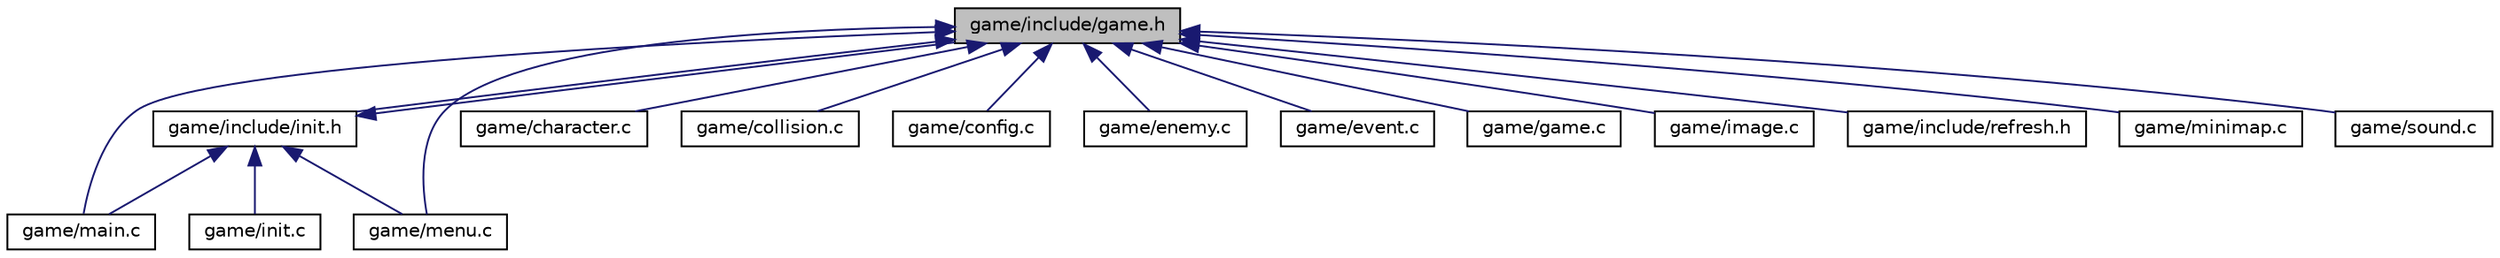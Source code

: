 digraph "game/include/game.h"
{
 // LATEX_PDF_SIZE
  edge [fontname="Helvetica",fontsize="10",labelfontname="Helvetica",labelfontsize="10"];
  node [fontname="Helvetica",fontsize="10",shape=record];
  Node1 [label="game/include/game.h",height=0.2,width=0.4,color="black", fillcolor="grey75", style="filled", fontcolor="black",tooltip="Game Management."];
  Node1 -> Node2 [dir="back",color="midnightblue",fontsize="10",style="solid",fontname="Helvetica"];
  Node2 [label="game/include/init.h",height=0.2,width=0.4,color="black", fillcolor="white", style="filled",URL="$d8/dc0/init_8h.html",tooltip="Initializing Initial Values."];
  Node2 -> Node1 [dir="back",color="midnightblue",fontsize="10",style="solid",fontname="Helvetica"];
  Node2 -> Node3 [dir="back",color="midnightblue",fontsize="10",style="solid",fontname="Helvetica"];
  Node3 [label="game/init.c",height=0.2,width=0.4,color="black", fillcolor="white", style="filled",URL="$d8/d60/init_8c.html",tooltip="Initializing Initial Values."];
  Node2 -> Node4 [dir="back",color="midnightblue",fontsize="10",style="solid",fontname="Helvetica"];
  Node4 [label="game/main.c",height=0.2,width=0.4,color="black", fillcolor="white", style="filled",URL="$d0/d29/main_8c.html",tooltip="Main File Project."];
  Node2 -> Node5 [dir="back",color="midnightblue",fontsize="10",style="solid",fontname="Helvetica"];
  Node5 [label="game/menu.c",height=0.2,width=0.4,color="black", fillcolor="white", style="filled",URL="$d2/d0a/menu_8c.html",tooltip="Menu Functions."];
  Node1 -> Node6 [dir="back",color="midnightblue",fontsize="10",style="solid",fontname="Helvetica"];
  Node6 [label="game/character.c",height=0.2,width=0.4,color="black", fillcolor="white", style="filled",URL="$db/d5b/character_8c.html",tooltip="Character Movement and Animation."];
  Node1 -> Node7 [dir="back",color="midnightblue",fontsize="10",style="solid",fontname="Helvetica"];
  Node7 [label="game/collision.c",height=0.2,width=0.4,color="black", fillcolor="white", style="filled",URL="$db/dfa/collision_8c.html",tooltip="Collision Perfect Pixel."];
  Node1 -> Node8 [dir="back",color="midnightblue",fontsize="10",style="solid",fontname="Helvetica"];
  Node8 [label="game/config.c",height=0.2,width=0.4,color="black", fillcolor="white", style="filled",URL="$d3/d95/config_8c.html",tooltip="Config file."];
  Node1 -> Node9 [dir="back",color="midnightblue",fontsize="10",style="solid",fontname="Helvetica"];
  Node9 [label="game/enemy.c",height=0.2,width=0.4,color="black", fillcolor="white", style="filled",URL="$da/d9a/enemy_8c.html",tooltip="ENEMY FUNCTION / mvt /collision / ATTACK."];
  Node1 -> Node10 [dir="back",color="midnightblue",fontsize="10",style="solid",fontname="Helvetica"];
  Node10 [label="game/event.c",height=0.2,width=0.4,color="black", fillcolor="white", style="filled",URL="$d0/deb/event_8c.html",tooltip="Handling game events."];
  Node1 -> Node11 [dir="back",color="midnightblue",fontsize="10",style="solid",fontname="Helvetica"];
  Node11 [label="game/game.c",height=0.2,width=0.4,color="black", fillcolor="white", style="filled",URL="$d1/dcb/game_8c.html",tooltip="Game Management."];
  Node1 -> Node12 [dir="back",color="midnightblue",fontsize="10",style="solid",fontname="Helvetica"];
  Node12 [label="game/image.c",height=0.2,width=0.4,color="black", fillcolor="white", style="filled",URL="$d3/d10/image_8c.html",tooltip="Image Functions."];
  Node1 -> Node13 [dir="back",color="midnightblue",fontsize="10",style="solid",fontname="Helvetica"];
  Node13 [label="game/include/refresh.h",height=0.2,width=0.4,color="black", fillcolor="white", style="filled",URL="$d3/d74/refresh_8h.html",tooltip="Refresh management."];
  Node1 -> Node4 [dir="back",color="midnightblue",fontsize="10",style="solid",fontname="Helvetica"];
  Node1 -> Node5 [dir="back",color="midnightblue",fontsize="10",style="solid",fontname="Helvetica"];
  Node1 -> Node14 [dir="back",color="midnightblue",fontsize="10",style="solid",fontname="Helvetica"];
  Node14 [label="game/minimap.c",height=0.2,width=0.4,color="black", fillcolor="white", style="filled",URL="$d0/da5/minimap_8c.html",tooltip="Minimap Functions."];
  Node1 -> Node15 [dir="back",color="midnightblue",fontsize="10",style="solid",fontname="Helvetica"];
  Node15 [label="game/sound.c",height=0.2,width=0.4,color="black", fillcolor="white", style="filled",URL="$d9/d72/sound_8c.html",tooltip="Sound Functions."];
}
